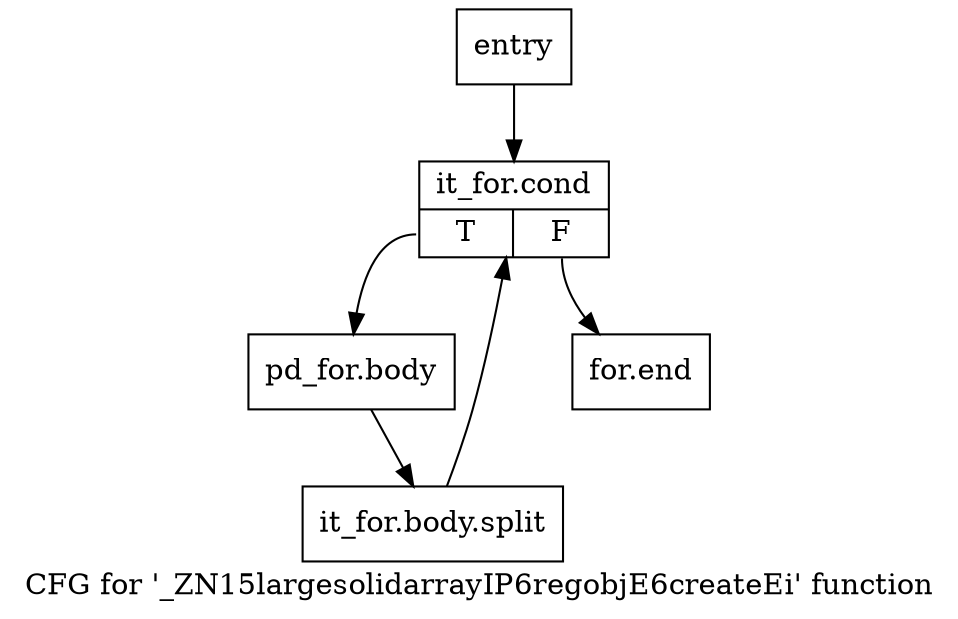 digraph "CFG for '_ZN15largesolidarrayIP6regobjE6createEi' function" {
	label="CFG for '_ZN15largesolidarrayIP6regobjE6createEi' function";

	Node0x23937d0 [shape=record,label="{entry}"];
	Node0x23937d0 -> Node0x2393820;
	Node0x2393820 [shape=record,label="{it_for.cond|{<s0>T|<s1>F}}"];
	Node0x2393820:s0 -> Node0x2393c30;
	Node0x2393820:s1 -> Node0x2393c80;
	Node0x2393c30 [shape=record,label="{pd_for.body}"];
	Node0x2393c30 -> Node0x2526c80;
	Node0x2526c80 [shape=record,label="{it_for.body.split}"];
	Node0x2526c80 -> Node0x2393820;
	Node0x2393c80 [shape=record,label="{for.end}"];
}
